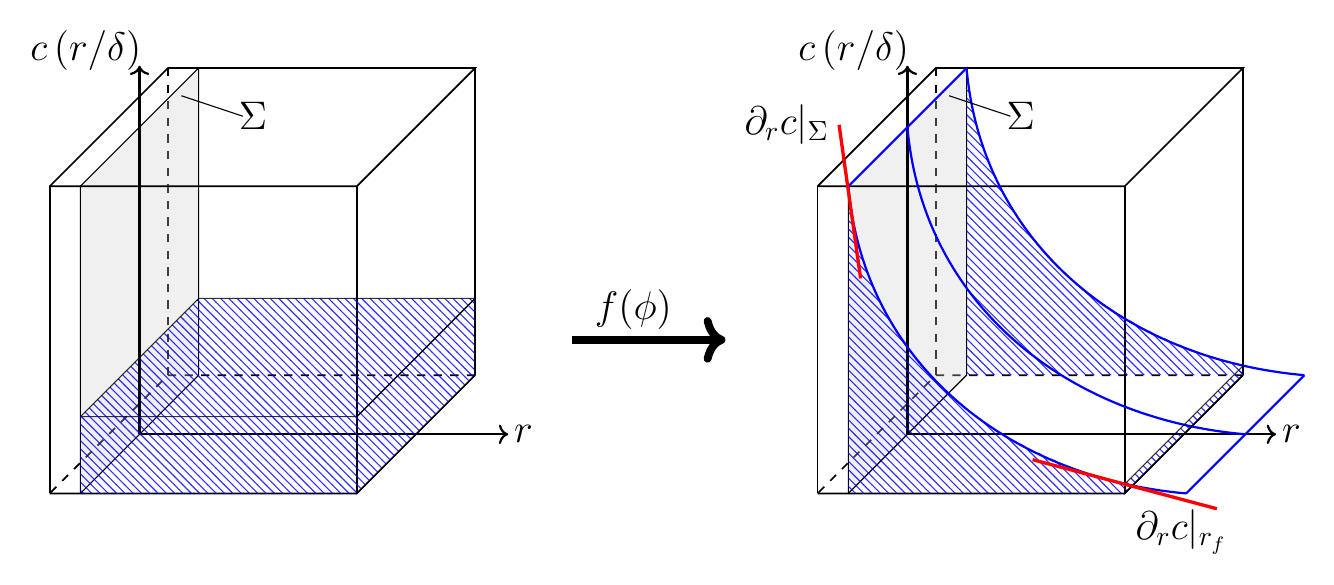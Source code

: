 \begin{tikzpicture}[scale=1.3]
   \usetikzlibrary{patterns}
    % color plic plane
    \tikzstyle{plicfill} = [fill=black!20,fill opacity=0.3]
    % color plic plane-cell face
    \tikzstyle{cellfill} = [fill=black!30,fill opacity=0.8]
   % average concentration
    \tikzstyle{concfill} = [pattern=north west lines, opacity=0.8, pattern color=blue]
   % color flux area
    \tikzstyle{fluxfill} = [fill=gray!20,fill opacity=0.6]
   % annotations
    \tikzstyle{ann} = [fill=white,font=\Large,inner sep=1pt]
   % general faces
    \tikzstyle{ghostfill} = [fill=white]
   % lines of drawing
    \tikzstyle{generalline} = [draw=black!100,semithick]
    \tikzstyle{coordinate} = [draw=black!100,thick]
    \tikzstyle{helpline} = [draw=black!100,thin]
    \tikzstyle{generaldashedline} = [dashed,draw=black!100,semithick]

%corrected concentration profile
% cube coordinates
   \newcommand{\cubewidth}{3}
   \newcommand{\xc}{0.0}
   \newcommand{\yc}{0.0}
   \newcommand{\zc}{0.0}
   \coordinate (p1) at (\xc,\yc,\zc);
   \coordinate (p2) at (\xc+\cubewidth,\yc,\zc);
   \coordinate (p3) at (\xc+\cubewidth,\yc,\zc-\cubewidth);
   \coordinate (p4) at (\xc,\yc,\zc-\cubewidth);
   \coordinate (p5) at (\xc,\yc+\cubewidth,\zc);
   \coordinate (p6) at (\xc+\cubewidth,\yc+\cubewidth,\zc);
   \coordinate (p7) at (\xc+\cubewidth,\yc+\cubewidth,\zc-\cubewidth);
   \coordinate (p8) at (\xc,\yc+\cubewidth,\zc-\cubewidth);

   % cube bottom
   \draw[generalline] (p1)--(p2)--(p3);
   \draw[generaldashedline](p3)--(p4)--(p1);
  % cube back
   \draw[generalline] (p3)--(p7);
   \draw[generaldashedline] (p4)--(p8);

   % face coordinates
   \coordinate (pl1) at (\xc+0.1*\cubewidth,\yc,\zc);
   \coordinate (pl2) at (\xc+0.1*\cubewidth,\yc,\zc-\cubewidth);
   \coordinate (pl3) at (\xc+\cubewidth,\yc+0.2*\cubewidth,\zc-\cubewidth);
   \coordinate (pl4) at (\xc+0.1*\cubewidth,\yc+\cubewidth,\zc-\cubewidth);
   \coordinate (pl5) at (0.1*\cubewidth,\yc+\cubewidth,\zc);


  % original coordinate system
  \newcommand{\coordlength}{0.2*\cubewidth}
  \newcommand{\cdist}{0.2*\cubewidth}
  \newcommand{\adist}{0.28*\cubewidth}
  \coordinate (c0) at (\xc-\cdist,\yc-\cdist,\zc+\cdist);


  % plic face
  \filldraw[plicfill] (pl1)--(pl2)--(pl4)--(pl5)--(pl1);
  % cube front
   \draw[generalline] (p1)--(p5);
   \draw[generalline] (p2)--(p6);
   % cube top
   \draw[generalline] (p5)--(p6)--(p7)--(p8)--(p5);
,\zc-\cubewidth);

% concentration coordinate system
  \coordinate (ccb) at (\xc+0.1*\cubewidth,\yc,\zc-0.5*\cubewidth);
  \coordinate (cce) at (\xc+0.1*\cubewidth,\yc+1.2*\cubewidth,\zc-0.5*\cubewidth);
  \coordinate (ccge) at (\xc+0.1*\cubewidth,\yc+1*\cubewidth,\zc-0.5*\cubewidth);
  \coordinate (cde) at (\xc+1.3*\cubewidth,\yc,\zc-0.5*\cubewidth);
  \coordinate (cdge) at (\xc+1.2*\cubewidth,\yc,\zc-0.5*\cubewidth);

  \draw[arrows=->,coordinate] (ccb)--(cce);
  \draw[arrows=->,coordinate] (ccb)--(cde);
%conc profile middle
  \path[out=-85,in=175, draw=blue!100,thick] (ccge) edge (cdge);
  \coordinate (cdea) at (\xc+1.35*\cubewidth,\yc,\zc-0.5*\cubewidth);
  \draw[ann] (cdea) node {\Large $r$};
  \coordinate (ccea) at (\xc-0.075*\cubewidth,\yc+1.25*\cubewidth,\zc-0.5*\cubewidth);
  \draw[ann] (ccea) node {\Large $c\left(r/\delta\right)$};

  \coordinate (ccge2) at (\xc+0.1*\cubewidth,\yc+1*\cubewidth,\zc);
  \coordinate (cdge2) at (\xc+1.2*\cubewidth,\yc,\zc);
%conc. profile front  
 \path[out=-85,in=175, draw=blue!100,thick] (ccge2) edge (cdge2);

  \coordinate (cdge3) at (\xc+1.2*\cubewidth,\yc,\zc-\cubewidth);
%conc. profile back  
 \path[out=-85,in=175, draw=blue!100,thick] (pl4) edge (cdge3);
%conc profile up-left and down-right
  \path[draw=blue!100,thick] (pl5) edge (pl4);
  \path[draw=blue!100,thick] (cdge2) edge (cdge3);

  \coordinate (ca1) at (\xc+0.1*\cubewidth,\yc+0.22*\cubewidth,\zc);
  \coordinate (ca2) at (\xc+\cubewidth,\yc+0.22*\cubewidth,\zc);
  \coordinate (ca3) at (\xc+\cubewidth,\yc+0.22*\cubewidth,\zc-\cubewidth);
  \coordinate (ca4) at (\xc+0.1*\cubewidth,\yc+0.22*\cubewidth,\zc-\cubewidth);
  \coordinate (ca5) at (\xc+\cubewidth,\yc+0.03*\cubewidth,\zc);
  \coordinate (ca6) at (\xc+\cubewidth,\yc+0.03*\cubewidth,\zc-\cubewidth);

  % fill face concentration
 %right face 
 \filldraw[concfill] (ca5)--(ca6)--(p3)--(p2)--(ca5);
 %front face 
 \fill[concfill] (pl1)--(ccge2) to[out=-85,in=165] (\xc+\cubewidth,\yc+0.09,\zc)--(p2);
%back face
  \fill[concfill] (pl2)--(pl4) to[out=-85,in=165] (\xc+\cubewidth,\yc+0.09,\zc-\cubewidth)--(p3);

% gradients
 %interface
  \coordinate (gsig1) at (\xc+0.07*\cubewidth,\yc+1.2*\cubewidth,\zc);
  \coordinate (gsig2) at (\xc+0.14*\cubewidth,\yc+0.7*\cubewidth,\zc);
  \path[draw=red!100,very thick] (gsig1) edge (gsig2);
  \coordinate (gsigann) at (\xc-0.1*\cubewidth,\yc+1.2*\cubewidth,\zc);
  \draw[ann] (gsigann) node {\Large $\partial_r c |_{\Sigma}$};

 %first cell
  \coordinate (gdx1) at (\xc+0.7*\cubewidth,\yc+0.11*\cubewidth,\zc);
  \coordinate (gdx2) at (\xc+1.3*\cubewidth,\yc-0.05*\cubewidth,\zc);
  \path[draw=red!100,very thick] (gdx1) edge (gdx2);
  \coordinate (gdxann) at (\xc+1.3*\cubewidth,\yc-0.01*\cubewidth,\zc+0.3*\cubewidth);
  \draw[ann] (gdxann) node {\Large $\partial_r c |_{r_f}$};

  \node at (\xc+0.8\cubewidth,\yc+2.5\cubewidth,\zc-\cubewidth) {\Large $\Sigma$};
  \draw[](\xc+0.7\cubewidth,\yc+2.5\cubewidth,\zc-\cubewidth)--(\xc+0.1\cubewidth,\yc+2.7\cubewidth,\zc-\cubewidth);


  %constant concentration profile shifted to the left
  \newcommand{\newcube}{-2.5*\cubewidth}
  % cube coordinates
   \coordinate (p1) at (\xc+\newcube,\yc,\zc);
   \coordinate (p2) at (\xc+\newcube+\cubewidth,\yc,\zc);
   \coordinate (p3) at (\xc+\newcube+\cubewidth,\yc,\zc-\cubewidth);
   \coordinate (p4) at (\xc+\newcube,\yc,\zc-\cubewidth);
   \coordinate (p5) at (\xc+\newcube,\yc+\cubewidth,\zc);
   \coordinate (p6) at (\xc+\newcube+\cubewidth,\yc+\cubewidth,\zc);
   \coordinate (p7) at (\xc+\newcube+\cubewidth,\yc+\cubewidth,\zc-\cubewidth);
   \coordinate (p8) at (\xc+\newcube,\yc+\cubewidth,\zc-\cubewidth);

   % cube bottom
   \draw[generalline] (p1)--(p2)--(p3);
   \draw[generaldashedline](p3)--(p4)--(p1);
  % cube back
   \draw[generalline] (p3)--(p7);
   \draw[generaldashedline] (p4)--(p8);

   % face coordinates
   \coordinate (pl1) at (\xc+\newcube+0.1*\cubewidth,\yc,\zc);
   \coordinate (pl2) at (\xc+\newcube+0.1*\cubewidth,\yc,\zc-\cubewidth);
   \coordinate (pl3) at (\xc+\newcube+\cubewidth,\yc+0.2*\cubewidth,\zc-\cubewidth);
   \coordinate (pl4) at (\xc+\newcube+0.1*\cubewidth,\yc+\cubewidth,\zc-\cubewidth);
   \coordinate (pl5) at (0.1*\cubewidth+\newcube,\yc+\cubewidth,\zc);

  % original coordinate system
  \coordinate (c0) at (\xc+\newcube+\cubewidth,\yc-\cdist,\zc+\cdist);


  % plic face
  \filldraw[plicfill] (pl1)--(pl2)--(pl4)--(pl5)--(pl1);
  % cube front
   \draw[generalline] (p1)--(p5);
   \draw[generalline] (p2)--(p6);
   % cube top
   \draw[generalline] (p5)--(p6)--(p7)--(p8)--(p5);
,\zc-\cubewidth);

% average concentration
  \coordinate (ca1) at (\xc+\newcube+0.1*\cubewidth,\yc+0.25*\cubewidth,\zc);
  \coordinate (ca2) at (\xc+\newcube+\cubewidth,\yc+0.25*\cubewidth,\zc);
  \coordinate (ca3) at (\xc+\newcube+\cubewidth,\yc+0.25*\cubewidth,\zc-\cubewidth);
  \coordinate (ca4) at (\xc+\newcube+0.1*\cubewidth,\yc+0.25*\cubewidth,\zc-\cubewidth);
  \filldraw[concfill] (ca1)--(ca2)--(ca3)--(ca4)--(ca1);

% concentration coordinate system
  \coordinate (ccb) at (\xc+\newcube+0.1*\cubewidth,\yc,\zc-0.5*\cubewidth);
  \coordinate (cce) at (\xc+\newcube+0.1*\cubewidth,\yc+1.2*\cubewidth,\zc-0.5*\cubewidth);
  \coordinate (ccge) at (\xc+\newcube+0.1*\cubewidth,\yc+0.7*\cubewidth,\zc-0.5*\cubewidth);
  \coordinate (cde) at (\xc+\newcube+1.3*\cubewidth,\yc,\zc-0.5*\cubewidth);
  \coordinate (cdge) at (\xc+\newcube+1.2*\cubewidth,\yc,\zc-0.5*\cubewidth);

  \draw[arrows=->,coordinate] (ccb)--(cce);
  \draw[arrows=->,coordinate] (ccb)--(cde);
%conc profile middle
  \coordinate (cdea) at (\xc+\newcube+1.35*\cubewidth,\yc,\zc-0.5*\cubewidth);
  \draw[ann] (cdea) node {$r$};
  \coordinate (ccea) at (\xc+\newcube-0.075*\cubewidth,\yc+1.25*\cubewidth,\zc-0.5*\cubewidth);
  \draw[ann] (ccea) node {$c\left(r/\delta\right)$};

  \coordinate (ccge2) at (\xc+\newcube+0.1*\cubewidth,\yc+0.7*\cubewidth,\zc);
  \coordinate (cdge2) at (\xc+\newcube+1.2*\cubewidth,\yc,\zc);

  \coordinate (ccge3) at (\xc+\newcube+0.1*\cubewidth,\yc+0.7*\cubewidth,\zc-\cubewidth);
  \coordinate (cdge3) at (\xc+\newcube+1.2*\cubewidth,\yc,\zc-\cubewidth);

  % fill face concentration
 %right face 
 \filldraw[concfill] (ca2)--(ca3)--(p3)--(p2)--(ca2);
 %front face 
 \fill[concfill] (ca1)--(ca2)--(p2)--(pl1)--(ca1);

% gradients
  \coordinate (gsig1) at (\xc+\newcube+0.03*\cubewidth,\yc+1.1*\cubewidth,\zc);
  \coordinate (gsig2) at (\xc+\newcube+0.145*\cubewidth,\yc+0.4*\cubewidth,\zc);
  \coordinate (gsigann) at (\xc+\newcube-0.05*\cubewidth,\yc+1.2*\cubewidth,\zc);

  \coordinate (gdx1) at (\xc+\newcube+0.7*\cubewidth,\yc+0.05*\cubewidth,\zc);
  \coordinate (gdx2) at (\xc+\newcube+1.3*\cubewidth,\yc-0.01*\cubewidth,\zc);
  \coordinate (gdxann) at (\xc+\newcube+1.3*\cubewidth,\yc-0.01*\cubewidth,\zc+0.3*\cubewidth);

  \node at (\xc+\newcube+0.8\cubewidth,\yc+2.5\cubewidth,\zc-\cubewidth) {\Large $\Sigma$};
  \draw[](\xc+\newcube+0.7\cubewidth,\yc+2.5\cubewidth,\zc-\cubewidth)--(\xc+\newcube+0.1\cubewidth,\yc+2.7\cubewidth,\zc-\cubewidth);


 % arrow
 \coordinate (A) at (\xc-0.8*\cubewidth,\yc+0.5*\cubewidth,\zc);
\coordinate (B) at (\xc-0.3*\cubewidth,\yc+0.5*\cubewidth,\zc);
 \draw [->, line width=1mm] (A) -- (B);
 \node at (\xc-0.6*\cubewidth,\yc+0.6*\cubewidth,\zc) {\Large $f(\phi)$};






\end{tikzpicture}